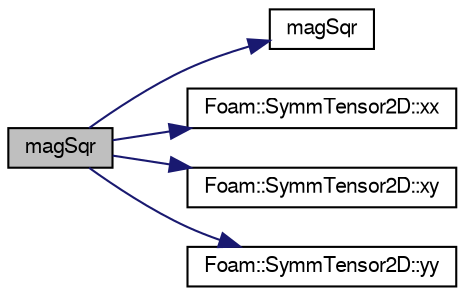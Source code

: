 digraph "magSqr"
{
  bgcolor="transparent";
  edge [fontname="FreeSans",fontsize="10",labelfontname="FreeSans",labelfontsize="10"];
  node [fontname="FreeSans",fontsize="10",shape=record];
  rankdir="LR";
  Node127624 [label="magSqr",height=0.2,width=0.4,color="black", fillcolor="grey75", style="filled", fontcolor="black"];
  Node127624 -> Node127625 [color="midnightblue",fontsize="10",style="solid",fontname="FreeSans"];
  Node127625 [label="magSqr",height=0.2,width=0.4,color="black",URL="$a21124.html#ae6fff2c6981e6d9618aa5038e69def6e"];
  Node127624 -> Node127626 [color="midnightblue",fontsize="10",style="solid",fontname="FreeSans"];
  Node127626 [label="Foam::SymmTensor2D::xx",height=0.2,width=0.4,color="black",URL="$a28314.html#a1b97c7c1ed81b4fb23da8dcb71a8cd2a"];
  Node127624 -> Node127627 [color="midnightblue",fontsize="10",style="solid",fontname="FreeSans"];
  Node127627 [label="Foam::SymmTensor2D::xy",height=0.2,width=0.4,color="black",URL="$a28314.html#aab470ae2a5eeac8c33a7b6abac6b39b3"];
  Node127624 -> Node127628 [color="midnightblue",fontsize="10",style="solid",fontname="FreeSans"];
  Node127628 [label="Foam::SymmTensor2D::yy",height=0.2,width=0.4,color="black",URL="$a28314.html#aba9d77023a5662b9c2d3639d5de555a0"];
}
